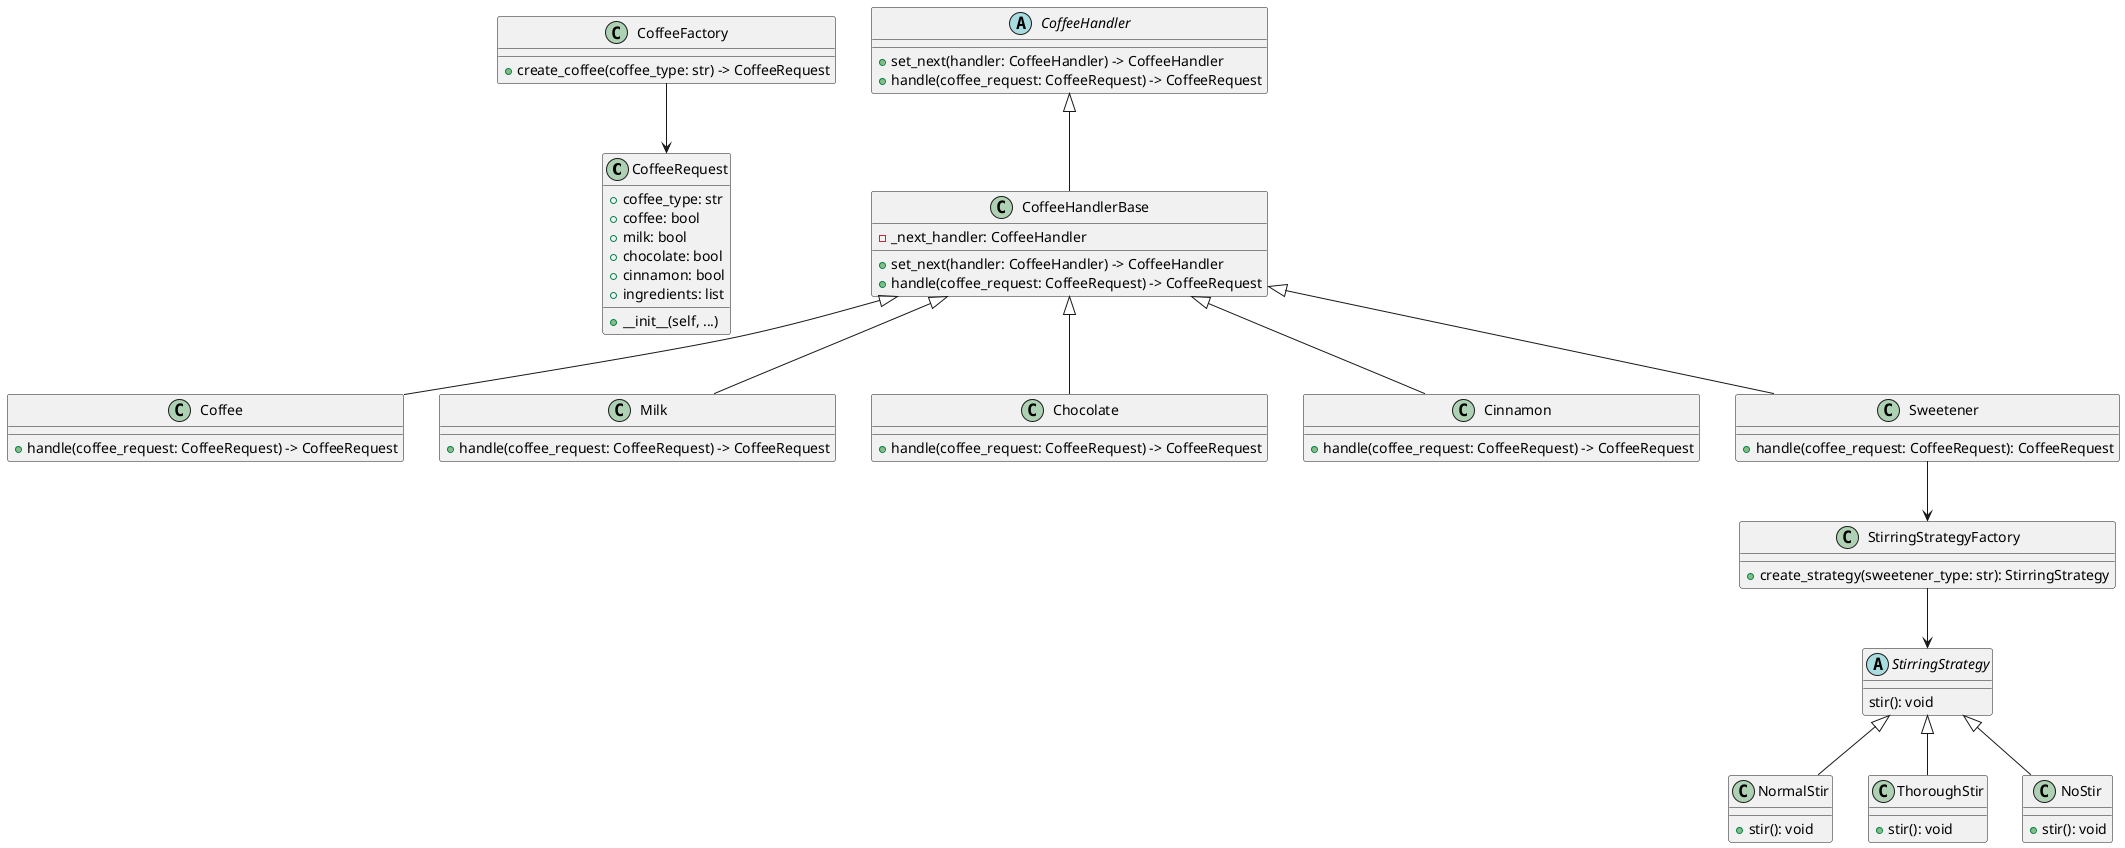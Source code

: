 @startuml
class CoffeeRequest {
    +coffee_type: str
    +coffee: bool
    +milk: bool
    +chocolate: bool
    +cinnamon: bool
    +ingredients: list
    +__init__(self, ...)
}

abstract class CoffeeHandler {
    +set_next(handler: CoffeeHandler) -> CoffeeHandler
    +handle(coffee_request: CoffeeRequest) -> CoffeeRequest
}

class CoffeeHandlerBase {
    -_next_handler: CoffeeHandler
    +set_next(handler: CoffeeHandler) -> CoffeeHandler
    +handle(coffee_request: CoffeeRequest) -> CoffeeRequest
}

class Coffee {
    +handle(coffee_request: CoffeeRequest) -> CoffeeRequest
}

class Milk {
    +handle(coffee_request: CoffeeRequest) -> CoffeeRequest
}

class Chocolate {
    +handle(coffee_request: CoffeeRequest) -> CoffeeRequest
}

class Cinnamon {
    +handle(coffee_request: CoffeeRequest) -> CoffeeRequest
}

class CoffeeFactory {
    +create_coffee(coffee_type: str) -> CoffeeRequest
}

class Sweetener {
    +handle(coffee_request: CoffeeRequest): CoffeeRequest
}

' Clases concretas de estrategia
class NormalStir {
    +stir(): void
}
class ThoroughStir {
    +stir(): void
}
class NoStir {
    +stir(): void
}

' Relación entre StirringStrategy y estrategias concretas
StirringStrategy <|-- NormalStir
StirringStrategy <|-- ThoroughStir
StirringStrategy <|-- NoStir

' Clase de fábrica para estrategias
class StirringStrategyFactory {
    +create_strategy(sweetener_type: str): StirringStrategy
}

abstract class StirringStrategy {
    stir(): void
}

Sweetener --> StirringStrategyFactory
StirringStrategyFactory --> StirringStrategy
CoffeeHandler <|-- CoffeeHandlerBase
CoffeeHandlerBase <|-- Coffee
CoffeeHandlerBase <|-- Milk
CoffeeHandlerBase <|-- Chocolate
CoffeeHandlerBase <|-- Cinnamon
CoffeeHandlerBase <|-- Sweetener
CoffeeFactory --> CoffeeRequest
@enduml
